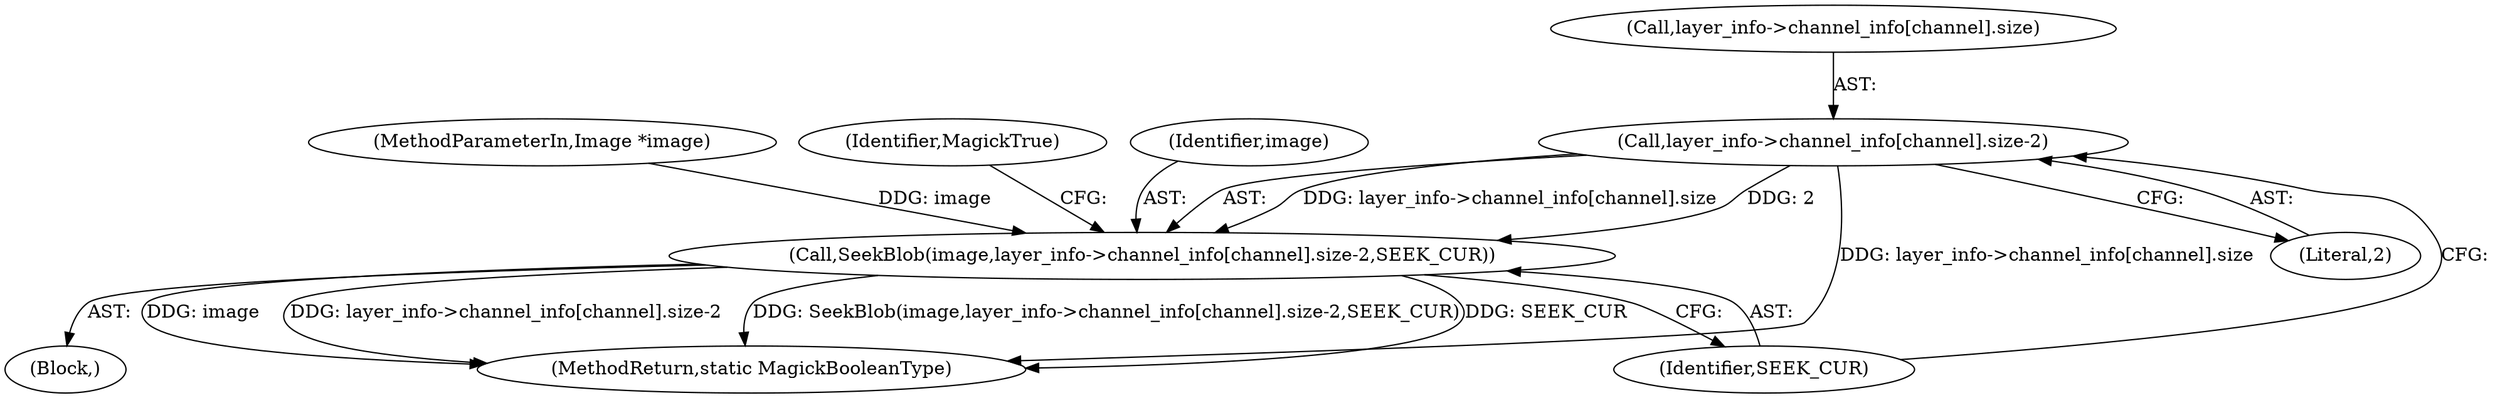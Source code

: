 digraph "0_ImageMagick_04a567494786d5bb50894fc8bb8fea0cf496bea8@array" {
"1000195" [label="(Call,layer_info->channel_info[channel].size-2)"];
"1000193" [label="(Call,SeekBlob(image,layer_info->channel_info[channel].size-2,SEEK_CUR))"];
"1000193" [label="(Call,SeekBlob(image,layer_info->channel_info[channel].size-2,SEEK_CUR))"];
"1000102" [label="(MethodParameterIn,Image *image)"];
"1000204" [label="(Identifier,SEEK_CUR)"];
"1000192" [label="(Block,)"];
"1000206" [label="(Identifier,MagickTrue)"];
"1000196" [label="(Call,layer_info->channel_info[channel].size)"];
"1000395" [label="(MethodReturn,static MagickBooleanType)"];
"1000195" [label="(Call,layer_info->channel_info[channel].size-2)"];
"1000203" [label="(Literal,2)"];
"1000194" [label="(Identifier,image)"];
"1000195" -> "1000193"  [label="AST: "];
"1000195" -> "1000203"  [label="CFG: "];
"1000196" -> "1000195"  [label="AST: "];
"1000203" -> "1000195"  [label="AST: "];
"1000204" -> "1000195"  [label="CFG: "];
"1000195" -> "1000395"  [label="DDG: layer_info->channel_info[channel].size"];
"1000195" -> "1000193"  [label="DDG: layer_info->channel_info[channel].size"];
"1000195" -> "1000193"  [label="DDG: 2"];
"1000193" -> "1000192"  [label="AST: "];
"1000193" -> "1000204"  [label="CFG: "];
"1000194" -> "1000193"  [label="AST: "];
"1000204" -> "1000193"  [label="AST: "];
"1000206" -> "1000193"  [label="CFG: "];
"1000193" -> "1000395"  [label="DDG: image"];
"1000193" -> "1000395"  [label="DDG: layer_info->channel_info[channel].size-2"];
"1000193" -> "1000395"  [label="DDG: SeekBlob(image,layer_info->channel_info[channel].size-2,SEEK_CUR)"];
"1000193" -> "1000395"  [label="DDG: SEEK_CUR"];
"1000102" -> "1000193"  [label="DDG: image"];
}
